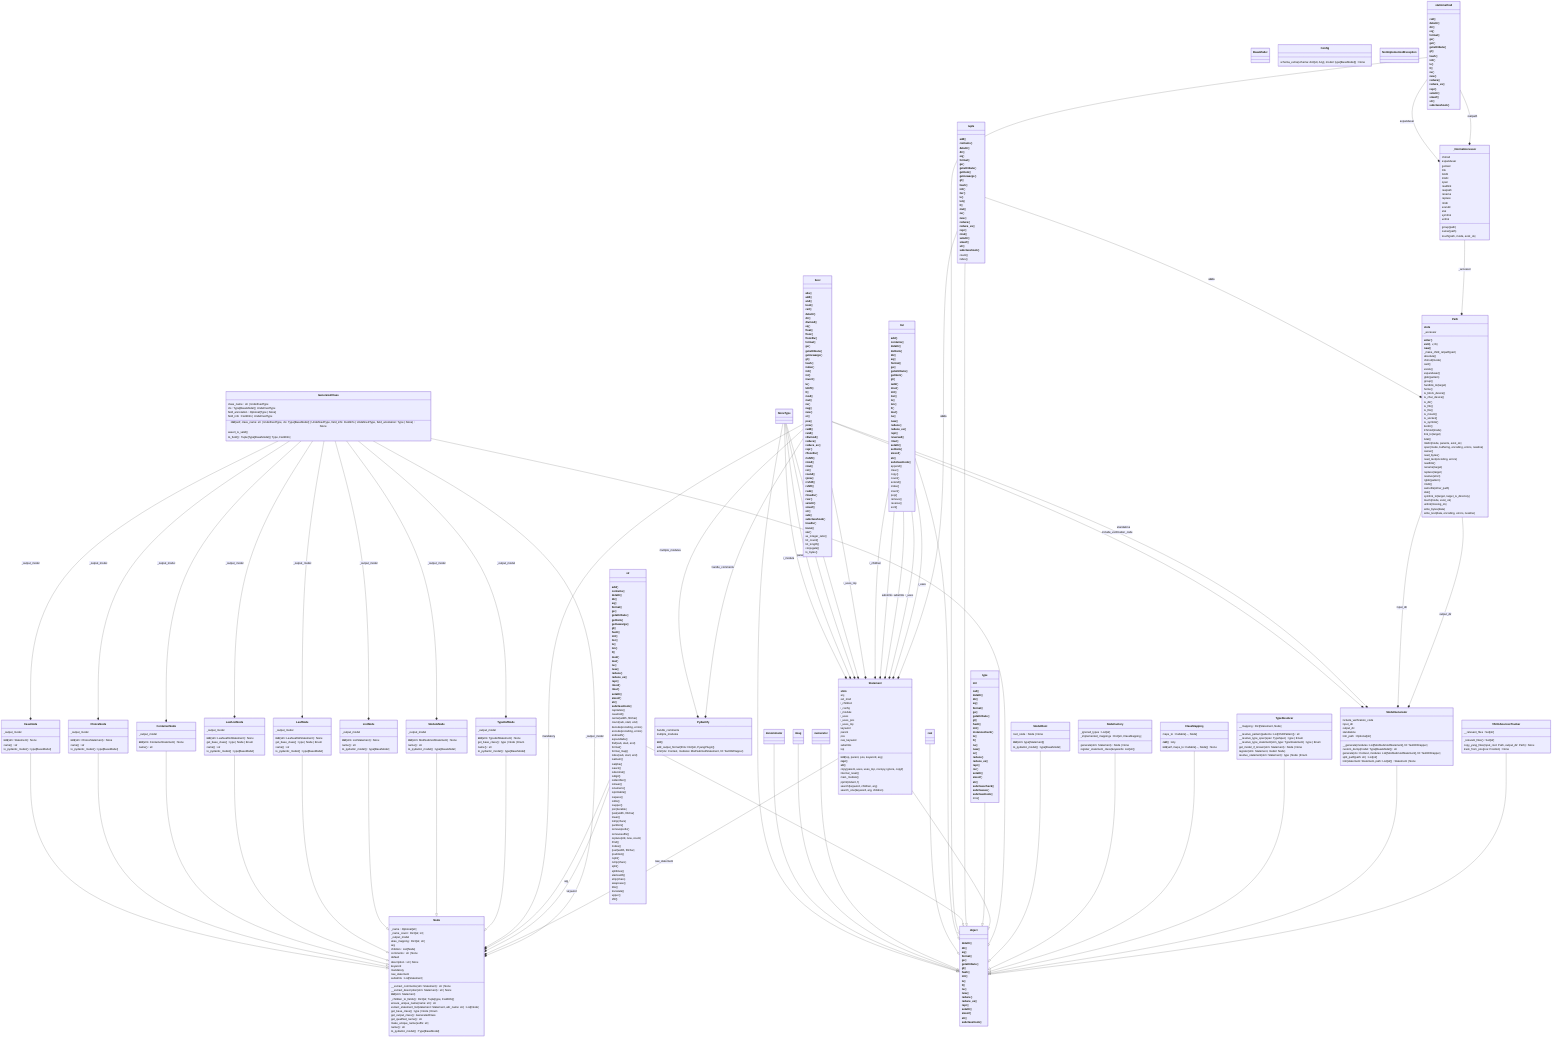 classDiagram
  class BaseModel {
  }
  class CaseNode {
    _output_model
    __init__(stm: Statement) None
    name() str
    to_pydantic_model() type[BaseModel]
  }
  class ChoiceNode {
    _output_model
    __init__(stm: ChoiceStatement) None
    name() str
    to_pydantic_model() type[BaseModel]
  }
  class ClassMapping {
    maps_to : Callable[..., Node]
    __call__() Any
    __init__(self, maps_to: Callable[..., Node]) None
  }
  class Config {
    schema_extra(schema: dict[str, Any], model: type[BaseModel]) None
  }
  class ContainerNode {
    _output_model
    __init__(stm: ContainerStatement) None
    name() str
  }
  class GeneratedClass {
    class_name : str | UndefinedType
    cls : Type[BaseModel] | UndefinedType
    field_annotation : Optional[Type | None]
    field_info : FieldInfo | UndefinedType
    __init__(self, class_name: str | UndefinedType, cls: Type[BaseModel] | UndefinedType, field_info: FieldInfo | UndefinedType, field_annotation: Type | None) None
    assert_is_valid()
    to_field() Tuple[Type[BaseModel] | Type, FieldInfo]
  }
  class LeafListNode {
    _output_model
    __init__(stm: LeafLeaflistStatement) None
    get_base_class() type | Node | Enum
    name() str
    to_pydantic_model() type[BaseModel]
  }
  class LeafNode {
    _output_model
    __init__(stm: LeafLeaflistStatement) None
    get_base_class() type | Node | Enum
    name() str
    to_pydantic_model() type[BaseModel]
  }
  class ListNode {
    _output_model
    __init__(stm: ListStatement) None
    name() str
    to_pydantic_model() type[BaseModel]
  }
  class ModelGenerator {
    include_verification_code
    input_dir
    output_dir
    standalone
    trim_path : Optional[str]
    __generate(modules: List[ModSubmodStatement], fd: TextIOWrapper)
    custom_dump(model: Type[BaseModel]) str
    generate(ctx: Context, modules: List[ModSubmodStatement], fd: TextIOWrapper)
    split_path(path: str) List[str]
    trim(statement: Statement, path: List[str]) Statement | None
  }
  class ModelRoot {
    root_node : Node | None
    __init__(stm: type[Statement])
    to_pydantic_model() type[BaseModel]
  }
  class ModuleNode {
    _output_model
    __init__(stm: ModSubmodStatement) None
    name() str
    to_pydantic_model() type[BaseModel]
  }
  class Node {
    _name : Optional[str]
    _name_count : Dict[str, int]
    _output_model
    alias_mapping : Dict[str, str]
    arg
    children : List[Node]
    comments : str | None
    default
    description : str | None
    keyword
    mandatory
    raw_statement
    substmts : List[Statement]
    __extract_comments(stm: Statement) str | None
    __extract_description(stm: Statement) str | None
    __init__(stm: Statement)
    _children_to_fields() Dict[str, Tuple[type, FieldInfo]]
    ensure_unique_name(name: str) str
    extract_statement_list(statement: Statement, attr_name: str) List[Node]
    get_base_class() type | Node | Enum
    get_output_class() GeneratedClass
    get_qualified_name() str
    make_unique_name(suffix: str)
    name() str
    to_pydantic_model() Type[BaseModel]
  }
  class NodeFactory {
    _ignored_types : List[str]
    _implemented_mappings : Dict[str, ClassMapping]
    generate(stm: Statement) Node | None
    register_statement_class(keywords: List[str])
  }
  class NoneType {
  }
  class NotImplementedException {
  }
  class Path {
    __slots__
    _accessor
    __enter__()
    __exit__(t, v, tb)
    __new__()
    _make_child_relpath(part)
    absolute()
    chmod(mode)
    cwd()
    exists()
    expanduser()
    glob(pattern)
    group()
    hardlink_to(target)
    home()
    is_block_device()
    is_char_device()
    is_dir()
    is_fifo()
    is_file()
    is_mount()
    is_socket()
    is_symlink()
    iterdir()
    lchmod(mode)
    link_to(target)
    lstat()
    mkdir(mode, parents, exist_ok)
    open(mode, buffering, encoding, errors, newline)
    owner()
    read_bytes()
    read_text(encoding, errors)
    readlink()
    rename(target)
    replace(target)
    resolve(strict)
    rglob(pattern)
    rmdir()
    samefile(other_path)
    stat()
    symlink_to(target, target_is_directory)
    touch(mode, exist_ok)
    unlink(missing_ok)
    write_bytes(data)
    write_text(data, encoding, errors, newline)
  }
  class Pydantify {
    handle_comments
    multiple_modules
    __init__()
    add_output_format(fmts: Dict[str, PyangPlugin])
    emit(ctx: Context, modules: ModSubmodStatement, fd: TextIOWrapper)
  }
  class Statement {
    __slots__
    arg
    ext_mod
    i_children
    i_config
    i_module
    i_uses
    i_uses_pos
    i_uses_top
    keyword
    parent
    pos
    raw_keyword
    substmts
    top
    __init__(top, parent, pos, keyword, arg)
    __repr__()
    __str__()
    copy(parent, uses, uses_top, nocopy, ignore, copyf)
    internal_reset()
    main_module()
    pprint(indent, f)
    search(keyword, children, arg)
    search_one(keyword, arg, children)
  }
  class TypeDefNode {
    _output_model
    __init__(stm: TypedefStatement) None
    get_base_class() type | Node | Enum
    name() str
    to_pydantic_model() type[BaseModel]
  }
  class TypeResolver {
    __mapping : Dict[Statement, Node]
    __resolve_pattern(patterns: List[XSDPattern]) str
    __resolve_type_spec(spec: TypeSpec) type | Enum
    __resolve_type_statement(stm_type: TypeStatement) type | Enum
    get_model_if_known(stm: Statement) Node | None
    register(stm: Statement, model: Node)
    resolve_statement(stm: Statement) type | Node | Enum
  }
  class YANGSourcesTracker {
    __relevant_files : Set[str]
    _relevant_files() Set[str]
    copy_yang_files(input_root: Path, output_dir: Path) None
    track_from_pos(pos: Position) None
  }
  class _NormalAccessor {
    chmod
    expanduser
    getcwd
    link
    listdir
    mkdir
    open
    readlink
    realpath
    rename
    replace
    rmdir
    scandir
    stat
    symlink
    unlink
    group(path)
    owner(path)
    touch(path, mode, exist_ok)
  }
  class bool {
    __abs__()
    __add__()
    __and__()
    __bool__()
    __ceil__()
    __delattr__()
    __dir__()
    __divmod__()
    __eq__()
    __float__()
    __floor__()
    __floordiv__()
    __format__()
    __ge__()
    __getattribute__()
    __getnewargs__()
    __gt__()
    __hash__()
    __index__()
    __init__()
    __int__()
    __invert__()
    __le__()
    __lshift__()
    __lt__()
    __mod__()
    __mul__()
    __ne__()
    __neg__()
    __new__()
    __or__()
    __pos__()
    __pow__()
    __radd__()
    __rand__()
    __rdivmod__()
    __reduce__()
    __reduce_ex__()
    __repr__()
    __rfloordiv__()
    __rlshift__()
    __rmod__()
    __rmul__()
    __ror__()
    __round__()
    __rpow__()
    __rrshift__()
    __rshift__()
    __rsub__()
    __rtruediv__()
    __rxor__()
    __setattr__()
    __sizeof__()
    __str__()
    __sub__()
    __subclasshook__()
    __truediv__()
    __trunc__()
    __xor__()
    as_integer_ratio()
    bit_count()
    bit_length()
    conjugate()
    to_bytes()
  }
  class denominator {
  }
  class imag {
  }
  class list {
    __add__()
    __contains__()
    __delattr__()
    __delitem__()
    __dir__()
    __eq__()
    __format__()
    __ge__()
    __getattribute__()
    __getitem__()
    __gt__()
    __iadd__()
    __imul__()
    __init__()
    __iter__()
    __le__()
    __len__()
    __lt__()
    __mul__()
    __ne__()
    __new__()
    __reduce__()
    __reduce_ex__()
    __repr__()
    __reversed__()
    __rmul__()
    __setattr__()
    __setitem__()
    __sizeof__()
    __str__()
    __subclasshook__()
    append()
    clear()
    copy()
    count()
    extend()
    index()
    insert()
    pop()
    remove()
    reverse()
    sort()
  }
  class numerator {
  }
  class object {
    __delattr__()
    __dir__()
    __eq__()
    __format__()
    __ge__()
    __getattribute__()
    __gt__()
    __hash__()
    __init__()
    __le__()
    __lt__()
    __ne__()
    __new__()
    __reduce__()
    __reduce_ex__()
    __repr__()
    __setattr__()
    __sizeof__()
    __str__()
    __subclasshook__()
  }
  class real {
  }
  class staticmethod {
    __call__()
    __delattr__()
    __dir__()
    __eq__()
    __format__()
    __ge__()
    __get__()
    __getattribute__()
    __gt__()
    __hash__()
    __init__()
    __le__()
    __lt__()
    __ne__()
    __new__()
    __reduce__()
    __reduce_ex__()
    __repr__()
    __setattr__()
    __sizeof__()
    __str__()
    __subclasshook__()
  }
  class str {
    __add__()
    __contains__()
    __delattr__()
    __dir__()
    __eq__()
    __format__()
    __ge__()
    __getattribute__()
    __getitem__()
    __getnewargs__()
    __gt__()
    __hash__()
    __init__()
    __iter__()
    __le__()
    __len__()
    __lt__()
    __mod__()
    __mul__()
    __ne__()
    __new__()
    __reduce__()
    __reduce_ex__()
    __repr__()
    __rmod__()
    __rmul__()
    __setattr__()
    __sizeof__()
    __str__()
    __subclasshook__()
    capitalize()
    casefold()
    center(width, fillchar)
    count(sub, start, end)
    decode(encoding, errors)
    encode(encoding, errors)
    endswith()
    expandtabs()
    find(sub, start, end)
    format()
    format_map()
    index(sub, start, end)
    isalnum()
    isalpha()
    isascii()
    isdecimal()
    isdigit()
    isidentifier()
    islower()
    isnumeric()
    isprintable()
    isspace()
    istitle()
    isupper()
    join(iterable)
    ljust(width, fillchar)
    lower()
    lstrip(chars)
    partition()
    removeprefix()
    removesuffix()
    replace(old, new, count)
    rfind()
    rindex()
    rjust(width, fillchar)
    rpartition()
    rsplit()
    rstrip(chars)
    split()
    splitlines()
    startswith()
    strip(chars)
    swapcase()
    title()
    translate()
    upper()
    zfill()
  }
  class tuple {
    __add__()
    __contains__()
    __delattr__()
    __dir__()
    __eq__()
    __format__()
    __ge__()
    __getattribute__()
    __getitem__()
    __getnewargs__()
    __gt__()
    __hash__()
    __init__()
    __iter__()
    __le__()
    __len__()
    __lt__()
    __mul__()
    __ne__()
    __new__()
    __reduce__()
    __reduce_ex__()
    __repr__()
    __rmul__()
    __setattr__()
    __sizeof__()
    __str__()
    __subclasshook__()
    count()
    index()
  }
  class type {
    __init__
    __call__()
    __delattr__()
    __dir__()
    __eq__()
    __format__()
    __ge__()
    __getattribute__()
    __gt__()
    __hash__()
    __init__()
    __instancecheck__()
    __le__()
    __lt__()
    __ne__()
    __new__()
    __or__()
    __reduce__()
    __reduce_ex__()
    __repr__()
    __ror__()
    __setattr__()
    __sizeof__()
    __str__()
    __subclasscheck__()
    __subclasses__()
    __subclasshook__()
    mro()
  }
  NoneType --|> object
  denominator --|> object
  imag --|> object
  numerator --|> object
  real --|> object
  list --|> object
  staticmethod --|> object
  str --|> object
  tuple --|> object
  type --|> object
  Statement --|> object
  GeneratedClass --|> object
  CaseNode --|> Node
  ChoiceNode --|> Node
  ContainerNode --|> Node
  LeafListNode --|> Node
  LeafNode --|> Node
  ListNode --|> Node
  ModelRoot --|> object
  ModuleNode --|> Node
  TypeDefNode --|> Node
  NodeFactory --|> object
  ClassMapping --|> object
  TypeResolver --|> object
  ModelGenerator --|> object
  YANGSourcesTracker --|> object
  NoneType --* Statement : i_module
  NoneType --* Statement : parent
  NoneType --* Statement : ext_mod
  NoneType --* Statement : arg
  bool --* Statement : i_uses_top
  bool --* Node : mandatory
  bool --* Pydantify : multiple_modules
  bool --* Pydantify : handle_comments
  bool --* ModelGenerator : include_verification_code
  bool --* ModelGenerator : standalone
  list --* Statement : i_children
  list --* Statement : substmts
  list --* Statement : substmts
  list --* Statement : i_uses
  list --* Statement : i_uses
  staticmethod --* _NormalAccessor : expanduser
  staticmethod --* _NormalAccessor : realpath
  str --* Node : arg
  str --* Node : keyword
  tuple --* Path : __slots__
  tuple --* Statement : __slots__
  Path --* ModelGenerator : input_dir
  Path --* ModelGenerator : output_dir
  _NormalAccessor --* Path : _accessor
  Statement --* Node : raw_statement
  GeneratedClass --* Node : _output_model
  GeneratedClass --* CaseNode : _output_model
  GeneratedClass --* ChoiceNode : _output_model
  GeneratedClass --* ContainerNode : _output_model
  GeneratedClass --* LeafListNode : _output_model
  GeneratedClass --* LeafNode : _output_model
  GeneratedClass --* ListNode : _output_model
  GeneratedClass --* ModuleNode : _output_model
  GeneratedClass --* TypeDefNode : _output_model